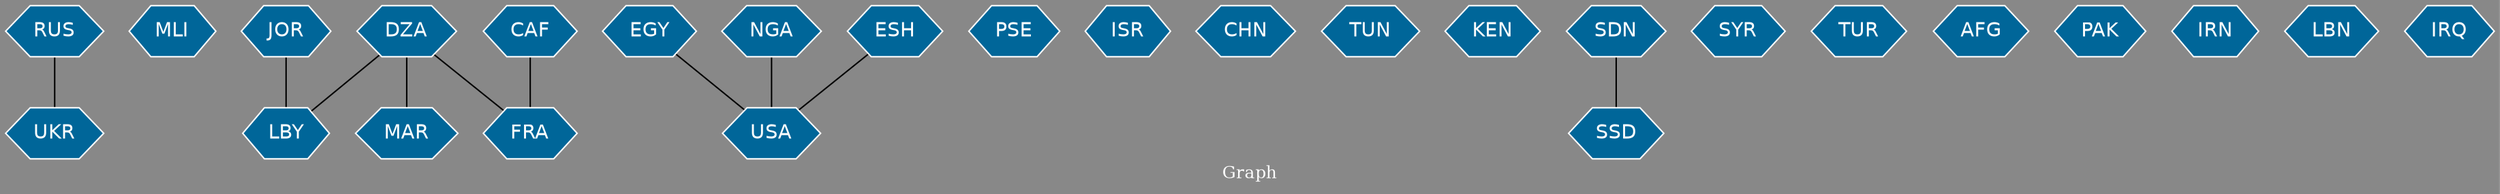 // Countries together in item graph
graph {
	graph [bgcolor="#888888" fontcolor=white fontsize=12 label="Graph" outputorder=edgesfirst overlap=prism]
	node [color=white fillcolor="#006699" fontcolor=white fontname=Helvetica shape=hexagon style=filled]
	edge [arrowhead=open color=black fontcolor=white fontname=Courier fontsize=12]
		RUS [label=RUS]
		MLI [label=MLI]
		LBY [label=LBY]
		JOR [label=JOR]
		EGY [label=EGY]
		NGA [label=NGA]
		USA [label=USA]
		FRA [label=FRA]
		CAF [label=CAF]
		PSE [label=PSE]
		ISR [label=ISR]
		UKR [label=UKR]
		CHN [label=CHN]
		TUN [label=TUN]
		KEN [label=KEN]
		DZA [label=DZA]
		SSD [label=SSD]
		SDN [label=SDN]
		SYR [label=SYR]
		MAR [label=MAR]
		TUR [label=TUR]
		AFG [label=AFG]
		PAK [label=PAK]
		IRN [label=IRN]
		ESH [label=ESH]
		LBN [label=LBN]
		IRQ [label=IRQ]
			ESH -- USA [weight=1]
			EGY -- USA [weight=1]
			NGA -- USA [weight=4]
			JOR -- LBY [weight=3]
			RUS -- UKR [weight=1]
			CAF -- FRA [weight=1]
			DZA -- MAR [weight=1]
			DZA -- LBY [weight=1]
			DZA -- FRA [weight=1]
			SDN -- SSD [weight=2]
}